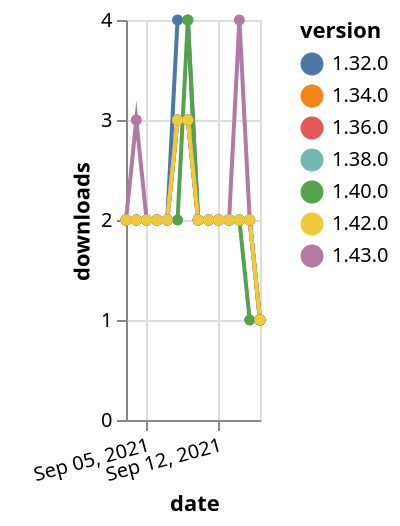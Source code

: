 {"$schema": "https://vega.github.io/schema/vega-lite/v5.json", "description": "A simple bar chart with embedded data.", "data": {"values": [{"date": "2021-09-03", "total": 2581, "delta": 2, "version": "1.34.0"}, {"date": "2021-09-04", "total": 2583, "delta": 2, "version": "1.34.0"}, {"date": "2021-09-05", "total": 2585, "delta": 2, "version": "1.34.0"}, {"date": "2021-09-06", "total": 2587, "delta": 2, "version": "1.34.0"}, {"date": "2021-09-07", "total": 2589, "delta": 2, "version": "1.34.0"}, {"date": "2021-09-08", "total": 2592, "delta": 3, "version": "1.34.0"}, {"date": "2021-09-09", "total": 2595, "delta": 3, "version": "1.34.0"}, {"date": "2021-09-10", "total": 2597, "delta": 2, "version": "1.34.0"}, {"date": "2021-09-11", "total": 2599, "delta": 2, "version": "1.34.0"}, {"date": "2021-09-12", "total": 2601, "delta": 2, "version": "1.34.0"}, {"date": "2021-09-13", "total": 2603, "delta": 2, "version": "1.34.0"}, {"date": "2021-09-14", "total": 2605, "delta": 2, "version": "1.34.0"}, {"date": "2021-09-15", "total": 2607, "delta": 2, "version": "1.34.0"}, {"date": "2021-09-16", "total": 2608, "delta": 1, "version": "1.34.0"}, {"date": "2021-09-03", "total": 3067, "delta": 2, "version": "1.32.0"}, {"date": "2021-09-04", "total": 3069, "delta": 2, "version": "1.32.0"}, {"date": "2021-09-05", "total": 3071, "delta": 2, "version": "1.32.0"}, {"date": "2021-09-06", "total": 3073, "delta": 2, "version": "1.32.0"}, {"date": "2021-09-07", "total": 3075, "delta": 2, "version": "1.32.0"}, {"date": "2021-09-08", "total": 3079, "delta": 4, "version": "1.32.0"}, {"date": "2021-09-09", "total": 3083, "delta": 4, "version": "1.32.0"}, {"date": "2021-09-10", "total": 3085, "delta": 2, "version": "1.32.0"}, {"date": "2021-09-11", "total": 3087, "delta": 2, "version": "1.32.0"}, {"date": "2021-09-12", "total": 3089, "delta": 2, "version": "1.32.0"}, {"date": "2021-09-13", "total": 3091, "delta": 2, "version": "1.32.0"}, {"date": "2021-09-14", "total": 3093, "delta": 2, "version": "1.32.0"}, {"date": "2021-09-15", "total": 3095, "delta": 2, "version": "1.32.0"}, {"date": "2021-09-16", "total": 3096, "delta": 1, "version": "1.32.0"}, {"date": "2021-09-03", "total": 2066, "delta": 2, "version": "1.38.0"}, {"date": "2021-09-04", "total": 2068, "delta": 2, "version": "1.38.0"}, {"date": "2021-09-05", "total": 2070, "delta": 2, "version": "1.38.0"}, {"date": "2021-09-06", "total": 2072, "delta": 2, "version": "1.38.0"}, {"date": "2021-09-07", "total": 2074, "delta": 2, "version": "1.38.0"}, {"date": "2021-09-08", "total": 2077, "delta": 3, "version": "1.38.0"}, {"date": "2021-09-09", "total": 2080, "delta": 3, "version": "1.38.0"}, {"date": "2021-09-10", "total": 2082, "delta": 2, "version": "1.38.0"}, {"date": "2021-09-11", "total": 2084, "delta": 2, "version": "1.38.0"}, {"date": "2021-09-12", "total": 2086, "delta": 2, "version": "1.38.0"}, {"date": "2021-09-13", "total": 2088, "delta": 2, "version": "1.38.0"}, {"date": "2021-09-14", "total": 2090, "delta": 2, "version": "1.38.0"}, {"date": "2021-09-15", "total": 2092, "delta": 2, "version": "1.38.0"}, {"date": "2021-09-16", "total": 2093, "delta": 1, "version": "1.38.0"}, {"date": "2021-09-03", "total": 2260, "delta": 2, "version": "1.36.0"}, {"date": "2021-09-04", "total": 2262, "delta": 2, "version": "1.36.0"}, {"date": "2021-09-05", "total": 2264, "delta": 2, "version": "1.36.0"}, {"date": "2021-09-06", "total": 2266, "delta": 2, "version": "1.36.0"}, {"date": "2021-09-07", "total": 2268, "delta": 2, "version": "1.36.0"}, {"date": "2021-09-08", "total": 2271, "delta": 3, "version": "1.36.0"}, {"date": "2021-09-09", "total": 2274, "delta": 3, "version": "1.36.0"}, {"date": "2021-09-10", "total": 2276, "delta": 2, "version": "1.36.0"}, {"date": "2021-09-11", "total": 2278, "delta": 2, "version": "1.36.0"}, {"date": "2021-09-12", "total": 2280, "delta": 2, "version": "1.36.0"}, {"date": "2021-09-13", "total": 2282, "delta": 2, "version": "1.36.0"}, {"date": "2021-09-14", "total": 2284, "delta": 2, "version": "1.36.0"}, {"date": "2021-09-15", "total": 2286, "delta": 2, "version": "1.36.0"}, {"date": "2021-09-16", "total": 2287, "delta": 1, "version": "1.36.0"}, {"date": "2021-09-03", "total": 1632, "delta": 2, "version": "1.40.0"}, {"date": "2021-09-04", "total": 1634, "delta": 2, "version": "1.40.0"}, {"date": "2021-09-05", "total": 1636, "delta": 2, "version": "1.40.0"}, {"date": "2021-09-06", "total": 1638, "delta": 2, "version": "1.40.0"}, {"date": "2021-09-07", "total": 1640, "delta": 2, "version": "1.40.0"}, {"date": "2021-09-08", "total": 1642, "delta": 2, "version": "1.40.0"}, {"date": "2021-09-09", "total": 1646, "delta": 4, "version": "1.40.0"}, {"date": "2021-09-10", "total": 1648, "delta": 2, "version": "1.40.0"}, {"date": "2021-09-11", "total": 1650, "delta": 2, "version": "1.40.0"}, {"date": "2021-09-12", "total": 1652, "delta": 2, "version": "1.40.0"}, {"date": "2021-09-13", "total": 1654, "delta": 2, "version": "1.40.0"}, {"date": "2021-09-14", "total": 1656, "delta": 2, "version": "1.40.0"}, {"date": "2021-09-15", "total": 1657, "delta": 1, "version": "1.40.0"}, {"date": "2021-09-16", "total": 1658, "delta": 1, "version": "1.40.0"}, {"date": "2021-09-03", "total": 1011, "delta": 2, "version": "1.43.0"}, {"date": "2021-09-04", "total": 1014, "delta": 3, "version": "1.43.0"}, {"date": "2021-09-05", "total": 1016, "delta": 2, "version": "1.43.0"}, {"date": "2021-09-06", "total": 1018, "delta": 2, "version": "1.43.0"}, {"date": "2021-09-07", "total": 1020, "delta": 2, "version": "1.43.0"}, {"date": "2021-09-08", "total": 1023, "delta": 3, "version": "1.43.0"}, {"date": "2021-09-09", "total": 1026, "delta": 3, "version": "1.43.0"}, {"date": "2021-09-10", "total": 1028, "delta": 2, "version": "1.43.0"}, {"date": "2021-09-11", "total": 1030, "delta": 2, "version": "1.43.0"}, {"date": "2021-09-12", "total": 1032, "delta": 2, "version": "1.43.0"}, {"date": "2021-09-13", "total": 1034, "delta": 2, "version": "1.43.0"}, {"date": "2021-09-14", "total": 1038, "delta": 4, "version": "1.43.0"}, {"date": "2021-09-15", "total": 1040, "delta": 2, "version": "1.43.0"}, {"date": "2021-09-16", "total": 1041, "delta": 1, "version": "1.43.0"}, {"date": "2021-09-03", "total": 1470, "delta": 2, "version": "1.42.0"}, {"date": "2021-09-04", "total": 1472, "delta": 2, "version": "1.42.0"}, {"date": "2021-09-05", "total": 1474, "delta": 2, "version": "1.42.0"}, {"date": "2021-09-06", "total": 1476, "delta": 2, "version": "1.42.0"}, {"date": "2021-09-07", "total": 1478, "delta": 2, "version": "1.42.0"}, {"date": "2021-09-08", "total": 1481, "delta": 3, "version": "1.42.0"}, {"date": "2021-09-09", "total": 1484, "delta": 3, "version": "1.42.0"}, {"date": "2021-09-10", "total": 1486, "delta": 2, "version": "1.42.0"}, {"date": "2021-09-11", "total": 1488, "delta": 2, "version": "1.42.0"}, {"date": "2021-09-12", "total": 1490, "delta": 2, "version": "1.42.0"}, {"date": "2021-09-13", "total": 1492, "delta": 2, "version": "1.42.0"}, {"date": "2021-09-14", "total": 1494, "delta": 2, "version": "1.42.0"}, {"date": "2021-09-15", "total": 1496, "delta": 2, "version": "1.42.0"}, {"date": "2021-09-16", "total": 1497, "delta": 1, "version": "1.42.0"}]}, "width": "container", "mark": {"type": "line", "point": {"filled": true}}, "encoding": {"x": {"field": "date", "type": "temporal", "timeUnit": "yearmonthdate", "title": "date", "axis": {"labelAngle": -15}}, "y": {"field": "delta", "type": "quantitative", "title": "downloads"}, "color": {"field": "version", "type": "nominal"}, "tooltip": {"field": "delta"}}}